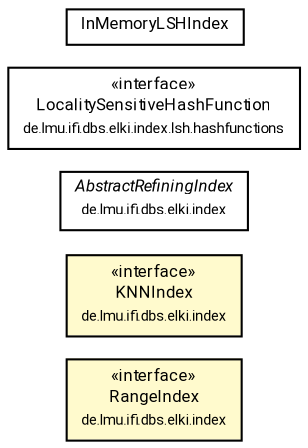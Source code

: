 #!/usr/local/bin/dot
#
# Class diagram 
# Generated by UMLGraph version R5_7_2-60-g0e99a6 (http://www.spinellis.gr/umlgraph/)
#

digraph G {
	graph [fontnames="svg"]
	edge [fontname="Roboto",fontsize=7,labelfontname="Roboto",labelfontsize=7,color="black"];
	node [fontname="Roboto",fontcolor="black",fontsize=8,shape=plaintext,margin=0,width=0,height=0];
	nodesep=0.15;
	ranksep=0.25;
	rankdir=LR;
	// de.lmu.ifi.dbs.elki.index.RangeIndex<O>
	c5192811 [label=<<table title="de.lmu.ifi.dbs.elki.index.RangeIndex" border="0" cellborder="1" cellspacing="0" cellpadding="2" bgcolor="LemonChiffon" href="../RangeIndex.html" target="_parent">
		<tr><td><table border="0" cellspacing="0" cellpadding="1">
		<tr><td align="center" balign="center"> &#171;interface&#187; </td></tr>
		<tr><td align="center" balign="center"> <font face="Roboto">RangeIndex</font> </td></tr>
		<tr><td align="center" balign="center"> <font face="Roboto" point-size="7.0">de.lmu.ifi.dbs.elki.index</font> </td></tr>
		</table></td></tr>
		</table>>, URL="../RangeIndex.html"];
	// de.lmu.ifi.dbs.elki.index.KNNIndex<O>
	c5192815 [label=<<table title="de.lmu.ifi.dbs.elki.index.KNNIndex" border="0" cellborder="1" cellspacing="0" cellpadding="2" bgcolor="LemonChiffon" href="../KNNIndex.html" target="_parent">
		<tr><td><table border="0" cellspacing="0" cellpadding="1">
		<tr><td align="center" balign="center"> &#171;interface&#187; </td></tr>
		<tr><td align="center" balign="center"> <font face="Roboto">KNNIndex</font> </td></tr>
		<tr><td align="center" balign="center"> <font face="Roboto" point-size="7.0">de.lmu.ifi.dbs.elki.index</font> </td></tr>
		</table></td></tr>
		</table>>, URL="../KNNIndex.html"];
	// de.lmu.ifi.dbs.elki.index.AbstractRefiningIndex<O>
	c5194032 [label=<<table title="de.lmu.ifi.dbs.elki.index.AbstractRefiningIndex" border="0" cellborder="1" cellspacing="0" cellpadding="2" href="../AbstractRefiningIndex.html" target="_parent">
		<tr><td><table border="0" cellspacing="0" cellpadding="1">
		<tr><td align="center" balign="center"> <font face="Roboto"><i>AbstractRefiningIndex</i></font> </td></tr>
		<tr><td align="center" balign="center"> <font face="Roboto" point-size="7.0">de.lmu.ifi.dbs.elki.index</font> </td></tr>
		</table></td></tr>
		</table>>, URL="../AbstractRefiningIndex.html"];
	// de.lmu.ifi.dbs.elki.index.lsh.hashfunctions.LocalitySensitiveHashFunction<V>
	c5194069 [label=<<table title="de.lmu.ifi.dbs.elki.index.lsh.hashfunctions.LocalitySensitiveHashFunction" border="0" cellborder="1" cellspacing="0" cellpadding="2" href="hashfunctions/LocalitySensitiveHashFunction.html" target="_parent">
		<tr><td><table border="0" cellspacing="0" cellpadding="1">
		<tr><td align="center" balign="center"> &#171;interface&#187; </td></tr>
		<tr><td align="center" balign="center"> <font face="Roboto">LocalitySensitiveHashFunction</font> </td></tr>
		<tr><td align="center" balign="center"> <font face="Roboto" point-size="7.0">de.lmu.ifi.dbs.elki.index.lsh.hashfunctions</font> </td></tr>
		</table></td></tr>
		</table>>, URL="hashfunctions/LocalitySensitiveHashFunction.html"];
	// de.lmu.ifi.dbs.elki.index.lsh.InMemoryLSHIndex<V>
	c5194072 [label=<<table title="de.lmu.ifi.dbs.elki.index.lsh.InMemoryLSHIndex" border="0" cellborder="1" cellspacing="0" cellpadding="2" href="InMemoryLSHIndex.html" target="_parent">
		<tr><td><table border="0" cellspacing="0" cellpadding="1">
		<tr><td align="center" balign="center"> <font face="Roboto">InMemoryLSHIndex</font> </td></tr>
		</table></td></tr>
		</table>>, URL="InMemoryLSHIndex.html"];
}

